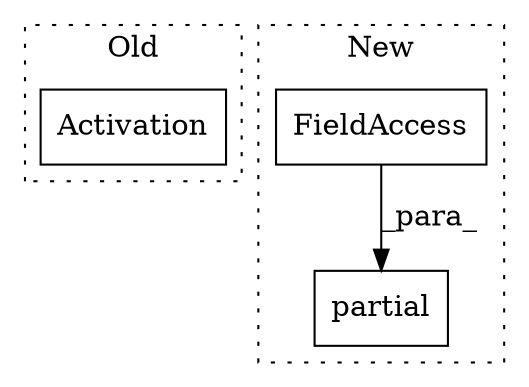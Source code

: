 digraph G {
subgraph cluster0 {
1 [label="Activation" a="32" s="17250,17267" l="11,1" shape="box"];
label = "Old";
style="dotted";
}
subgraph cluster1 {
2 [label="partial" a="32" s="17695,17764" l="8,2" shape="box"];
3 [label="FieldAccess" a="22" s="17703" l="25" shape="box"];
label = "New";
style="dotted";
}
3 -> 2 [label="_para_"];
}